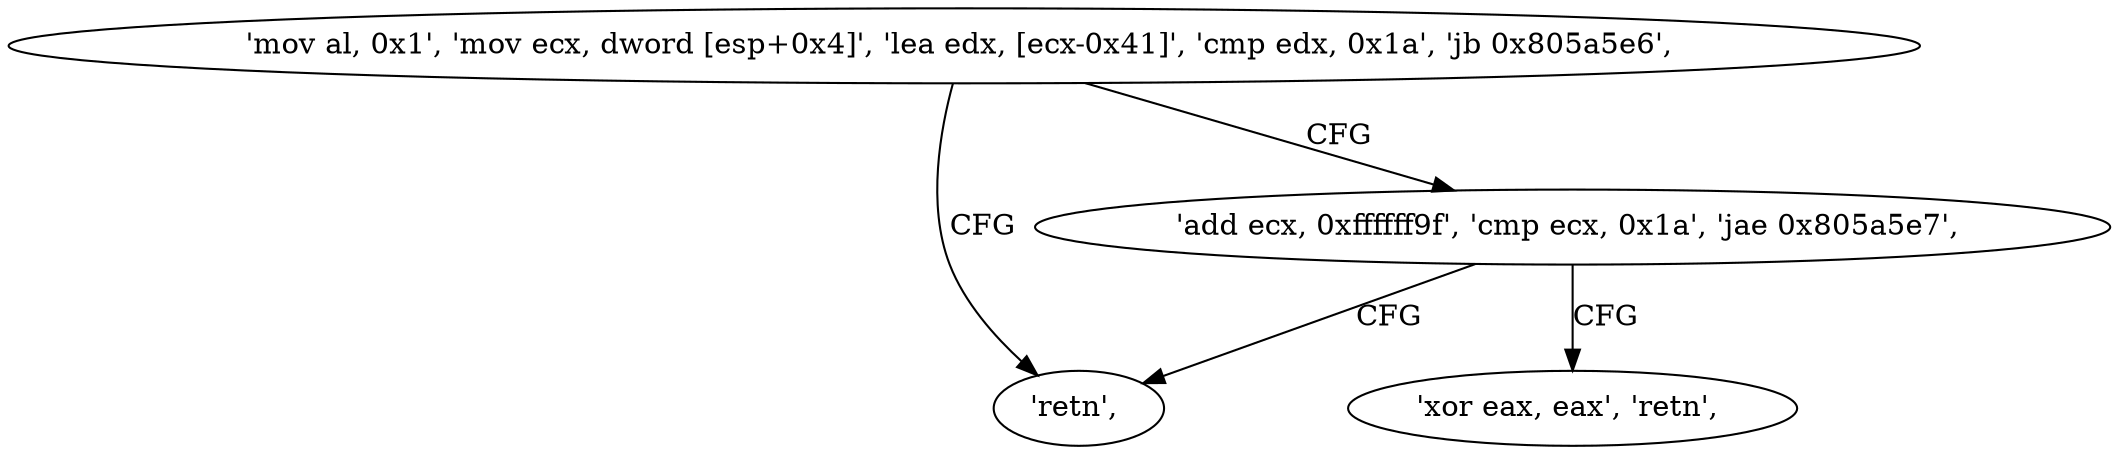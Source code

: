 digraph "func" {
"134587856" [label = "'mov al, 0x1', 'mov ecx, dword [esp+0x4]', 'lea edx, [ecx-0x41]', 'cmp edx, 0x1a', 'jb 0x805a5e6', " ]
"134587878" [label = "'retn', " ]
"134587870" [label = "'add ecx, 0xffffff9f', 'cmp ecx, 0x1a', 'jae 0x805a5e7', " ]
"134587879" [label = "'xor eax, eax', 'retn', " ]
"134587856" -> "134587878" [ label = "CFG" ]
"134587856" -> "134587870" [ label = "CFG" ]
"134587870" -> "134587879" [ label = "CFG" ]
"134587870" -> "134587878" [ label = "CFG" ]
}
